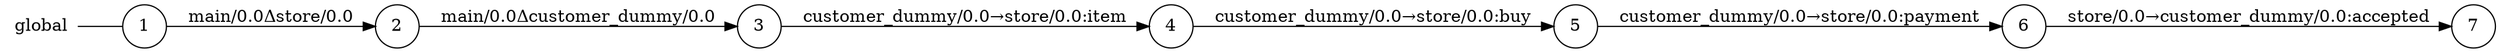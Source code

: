 digraph global {
	rankdir="LR";
	n_0 [label="global", shape="plaintext"];
	n_1 [id="5", shape=circle, label="5"];
	n_2 [id="6", shape=circle, label="6"];
	n_3 [id="1", shape=circle, label="1"];
	n_0 -> n_3 [arrowhead=none];
	n_4 [id="2", shape=circle, label="2"];
	n_5 [id="4", shape=circle, label="4"];
	n_6 [id="7", shape=circle, label="7"];
	n_7 [id="3", shape=circle, label="3"];

	n_3 -> n_4 [id="[$e|0]", label="main/0.0Δstore/0.0"];
	n_2 -> n_6 [id="[$e|5]", label="store/0.0→customer_dummy/0.0:accepted"];
	n_5 -> n_1 [id="[$e|3]", label="customer_dummy/0.0→store/0.0:buy"];
	n_7 -> n_5 [id="[$e|2]", label="customer_dummy/0.0→store/0.0:item"];
	n_1 -> n_2 [id="[$e|4]", label="customer_dummy/0.0→store/0.0:payment"];
	n_4 -> n_7 [id="[$e|1]", label="main/0.0Δcustomer_dummy/0.0"];
}
